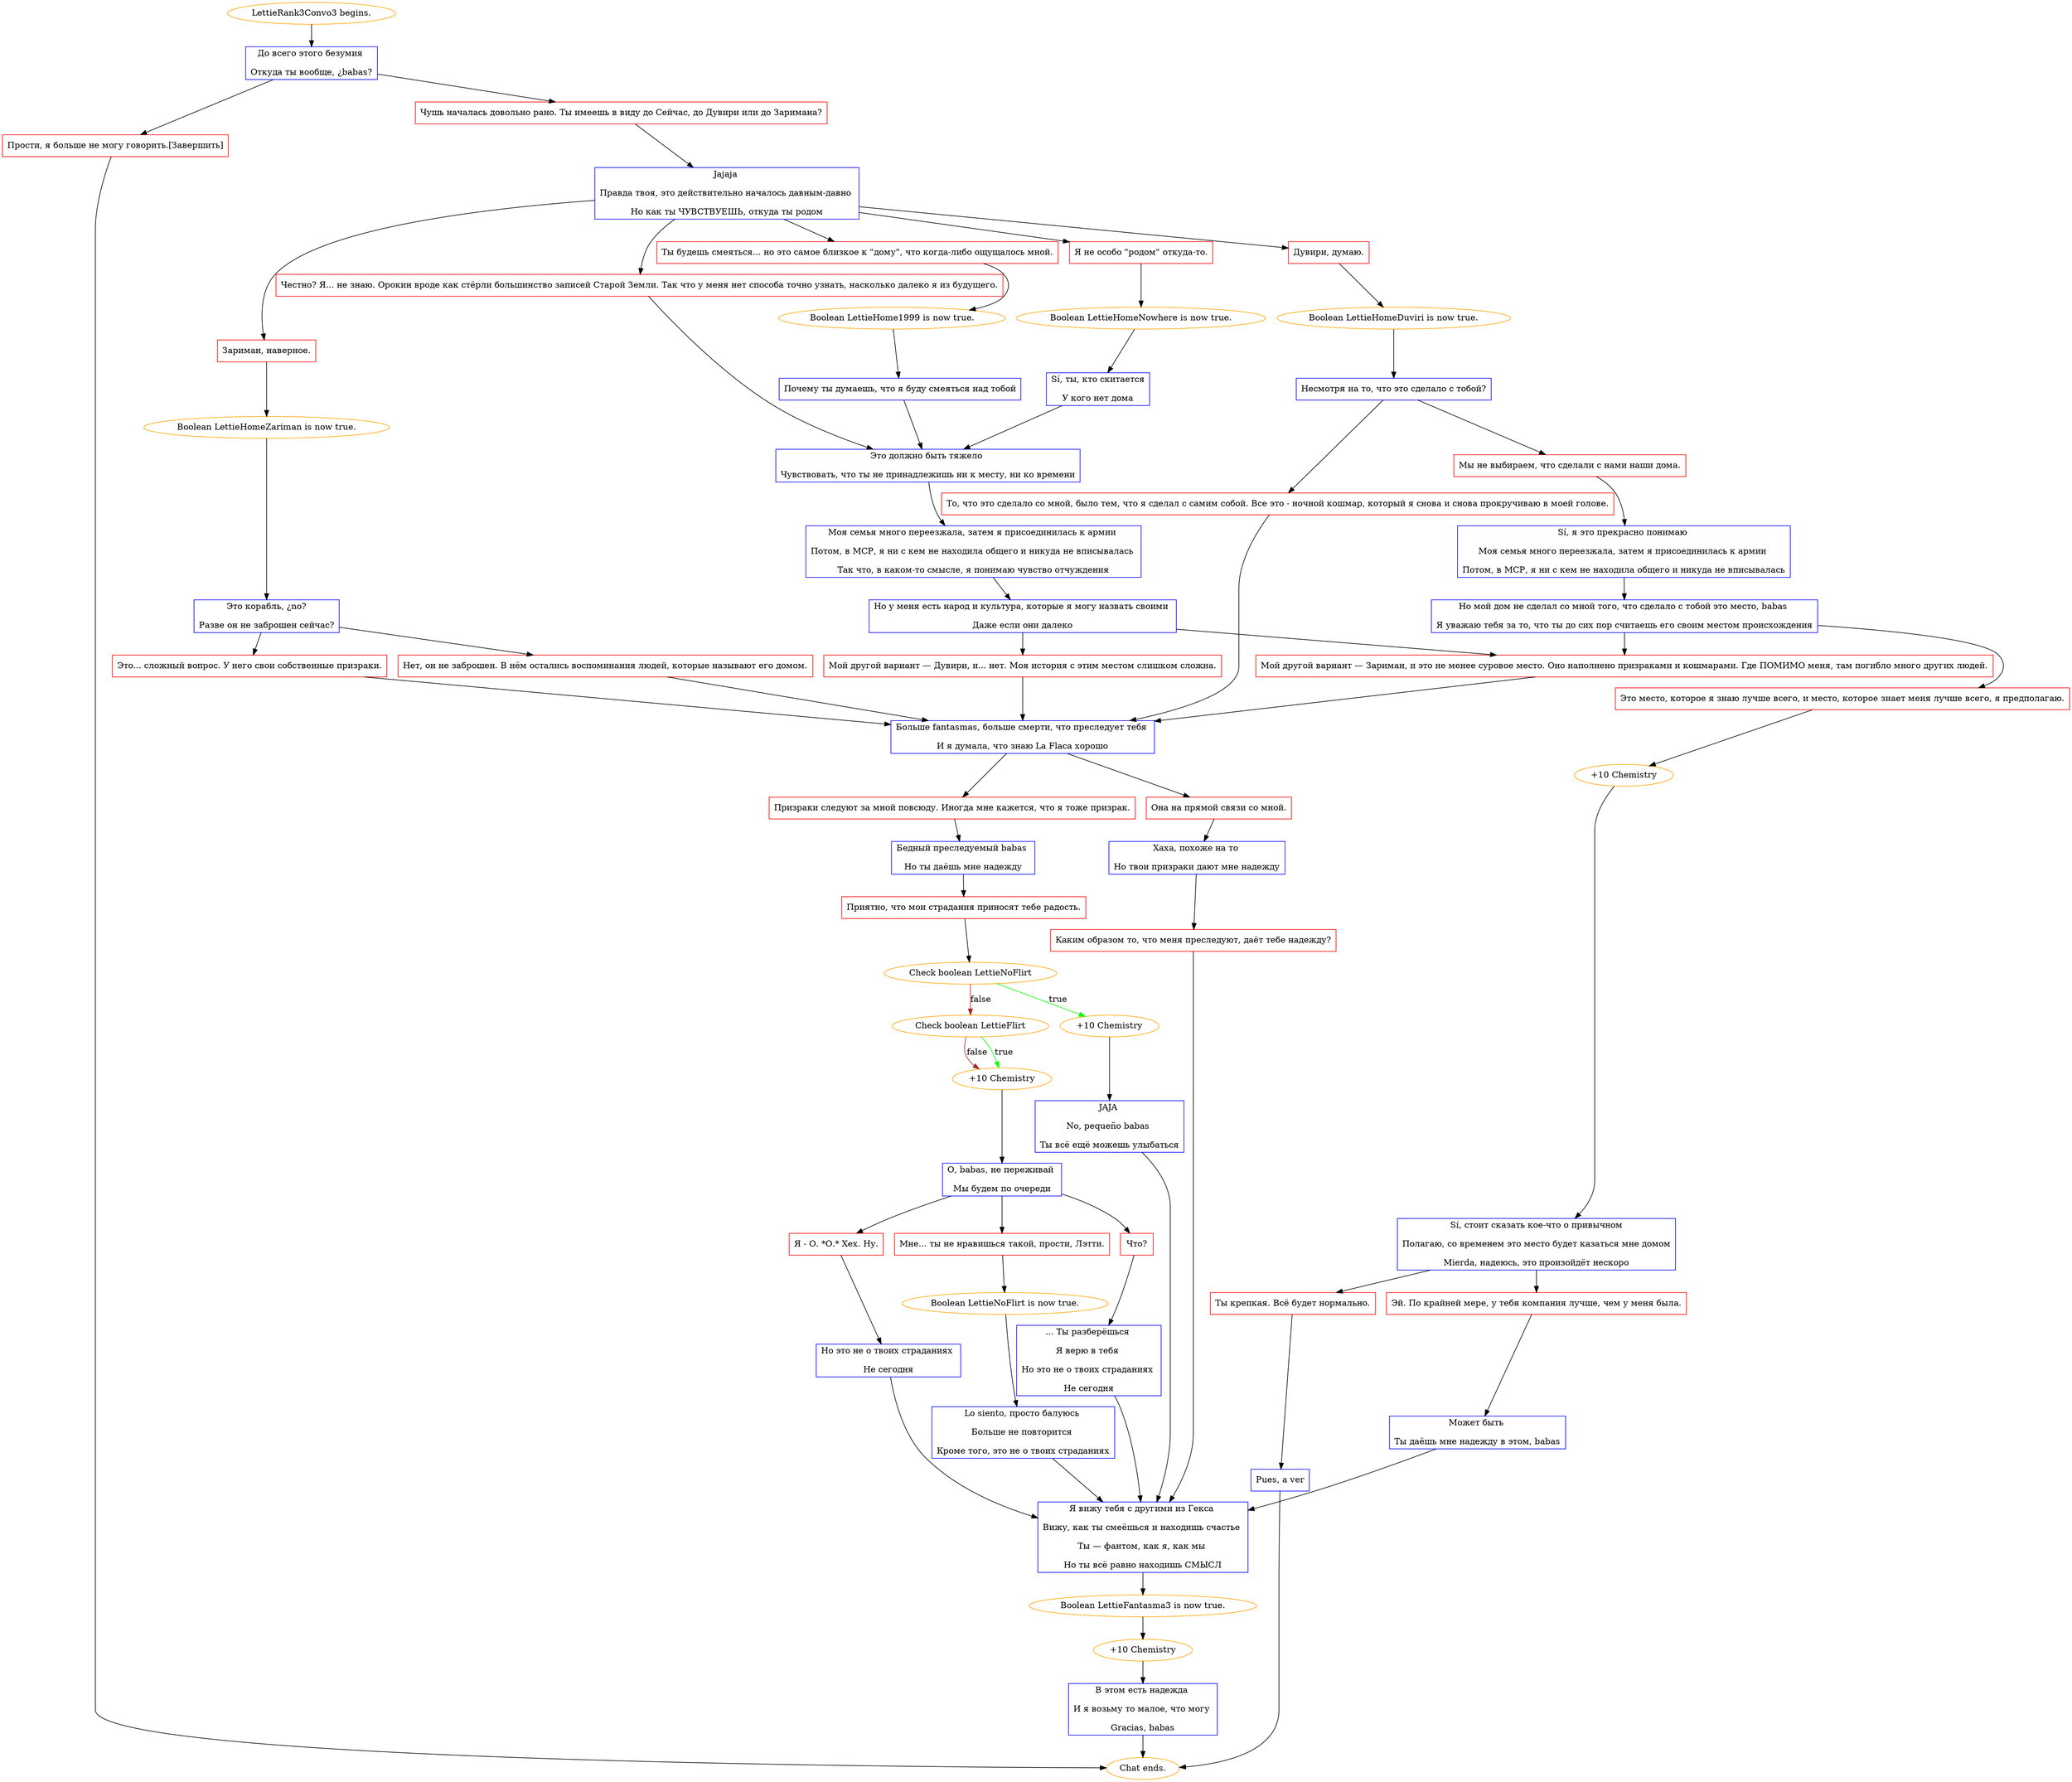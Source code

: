 digraph {
	"LettieRank3Convo3 begins." [color=orange];
		"LettieRank3Convo3 begins." -> j410807532;
	j410807532 [label="До всего этого безумия 
Откуда ты вообще, ¿babas?",shape=box,color=blue];
		j410807532 -> j1515771069;
		j410807532 -> j423660398;
	j1515771069 [label="Чушь началась довольно рано. Ты имеешь в виду до Сейчас, до Дувири или до Заримана?",shape=box,color=red];
		j1515771069 -> j1899646570;
	j423660398 [label="Прости, я больше не могу говорить.[Завершить]",shape=box,color=red];
		j423660398 -> "Chat ends.";
	j1899646570 [label="Jajaja 
Правда твоя, это действительно началось давным-давно 
Но как ты ЧУВСТВУЕШЬ, откуда ты родом",shape=box,color=blue];
		j1899646570 -> j2515771295;
		j1899646570 -> j3948748465;
		j1899646570 -> j60533020;
		j1899646570 -> j2176344686;
		j1899646570 -> j1207430306;
	"Chat ends." [color=orange];
	j2515771295 [label="Дувири, думаю.",shape=box,color=red];
		j2515771295 -> j605762797;
	j3948748465 [label="Зариман, наверное.",shape=box,color=red];
		j3948748465 -> j2163773333;
	j60533020 [label="Ты будешь смеяться... но это самое близкое к \"дому\", что когда-либо ощущалось мной.",shape=box,color=red];
		j60533020 -> j599375991;
	j2176344686 [label="Я не особо \"родом\" откуда-то.",shape=box,color=red];
		j2176344686 -> j2660829098;
	j1207430306 [label="Честно? Я... не знаю. Орокин вроде как стёрли большинство записей Старой Земли. Так что у меня нет способа точно узнать, насколько далеко я из будущего.",shape=box,color=red];
		j1207430306 -> j33380234;
	j605762797 [label="Boolean LettieHomeDuviri is now true.",color=orange];
		j605762797 -> j617566404;
	j2163773333 [label="Boolean LettieHomeZariman is now true.",color=orange];
		j2163773333 -> j2156277553;
	j599375991 [label="Boolean LettieHome1999 is now true.",color=orange];
		j599375991 -> j196274466;
	j2660829098 [label="Boolean LettieHomeNowhere is now true.",color=orange];
		j2660829098 -> j4176798624;
	j33380234 [label="Это должно быть тяжело 
Чувствовать, что ты не принадлежишь ни к месту, ни ко времени",shape=box,color=blue];
		j33380234 -> j3595154954;
	j617566404 [label="Несмотря на то, что это сделало с тобой?",shape=box,color=blue];
		j617566404 -> j133662733;
		j617566404 -> j4210359915;
	j2156277553 [label="Это корабль, ¿no?
Разве он не заброшен сейчас?",shape=box,color=blue];
		j2156277553 -> j1687699894;
		j2156277553 -> j152020084;
	j196274466 [label="Почему ты думаешь, что я буду смеяться над тобой",shape=box,color=blue];
		j196274466 -> j33380234;
	j4176798624 [label="Sí, ты, кто скитается
У кого нет дома",shape=box,color=blue];
		j4176798624 -> j33380234;
	j3595154954 [label="Моя семья много переезжала, затем я присоединилась к армии 
Потом, в МСР, я ни с кем не находила общего и никуда не вписывалась 
Так что, в каком-то смысле, я понимаю чувство отчуждения",shape=box,color=blue];
		j3595154954 -> j2771829518;
	j133662733 [label="Мы не выбираем, что сделали с нами наши дома.",shape=box,color=red];
		j133662733 -> j1087725606;
	j4210359915 [label="То, что это сделало со мной, было тем, что я сделал с самим собой. Все это - ночной кошмар, который я снова и снова прокручиваю в моей голове.",shape=box,color=red];
		j4210359915 -> j3458216219;
	j1687699894 [label="Это... сложный вопрос. У него свои собственные призраки.",shape=box,color=red];
		j1687699894 -> j3458216219;
	j152020084 [label="Нет, он не заброшен. В нём остались воспоминания людей, которые называют его домом.",shape=box,color=red];
		j152020084 -> j3458216219;
	j2771829518 [label="Но у меня есть народ и культура, которые я могу назвать своими 
Даже если они далеко",shape=box,color=blue];
		j2771829518 -> j1700068730;
		j2771829518 -> j1766795203;
	j1087725606 [label="Sí, я это прекрасно понимаю 
Моя семья много переезжала, затем я присоединилась к армии 
Потом, в МСР, я ни с кем не находила общего и никуда не вписывалась",shape=box,color=blue];
		j1087725606 -> j1198229859;
	j3458216219 [label="Больше fantasmas, больше смерти, что преследует тебя 
И я думала, что знаю La Flaca хорошо",shape=box,color=blue];
		j3458216219 -> j1291338448;
		j3458216219 -> j478191423;
	j1700068730 [label="Мой другой вариант — Дувири, и... нет. Моя история с этим местом слишком сложна.",shape=box,color=red];
		j1700068730 -> j3458216219;
	j1766795203 [label="Мой другой вариант — Зариман, и это не менее суровое место. Оно наполнено призраками и кошмарами. Где ПОМИМО меня, там погибло много других людей.",shape=box,color=red];
		j1766795203 -> j3458216219;
	j1198229859 [label="Но мой дом не сделал со мной того, что сделало с тобой это место, babas 
Я уважаю тебя за то, что ты до сих пор считаешь его своим местом происхождения",shape=box,color=blue];
		j1198229859 -> j3066440406;
		j1198229859 -> j1766795203;
	j1291338448 [label="Она на прямой связи со мной.",shape=box,color=red];
		j1291338448 -> j535114024;
	j478191423 [label="Призраки следуют за мной повсюду. Иногда мне кажется, что я тоже призрак.",shape=box,color=red];
		j478191423 -> j756498191;
	j3066440406 [label="Это место, которое я знаю лучше всего, и место, которое знает меня лучше всего, я предполагаю.",shape=box,color=red];
		j3066440406 -> j4025345896;
	j535114024 [label="Хаха, похоже на то 
Но твои призраки дают мне надежду",shape=box,color=blue];
		j535114024 -> j2063044173;
	j756498191 [label="Бедный преследуемый babas 
Но ты даёшь мне надежду",shape=box,color=blue];
		j756498191 -> j2305824739;
	j4025345896 [label="+10 Chemistry",color=orange];
		j4025345896 -> j588973760;
	j2063044173 [label="Каким образом то, что меня преследуют, даёт тебе надежду?",shape=box,color=red];
		j2063044173 -> j4136408696;
	j2305824739 [label="Приятно, что мои страдания приносят тебе радость.",shape=box,color=red];
		j2305824739 -> j1945290486;
	j588973760 [label="Sí, стоит сказать кое-что о привычном
Полагаю, со временем это место будет казаться мне домом
Mierda, надеюсь, это произойдёт нескоро",shape=box,color=blue];
		j588973760 -> j1459063886;
		j588973760 -> j3696195912;
	j4136408696 [label="Я вижу тебя с другими из Гекса 
Вижу, как ты смеёшься и находишь счастье 
Ты — фантом, как я, как мы 
Но ты всё равно находишь СМЫСЛ",shape=box,color=blue];
		j4136408696 -> j3690666562;
	j1945290486 [label="Check boolean LettieNoFlirt",color=orange];
		j1945290486 -> j1874523736 [label=true,color=green];
		j1945290486 -> j763709535 [label=false,color=brown];
	j1459063886 [label="Ты крепкая. Всё будет нормально.",shape=box,color=red];
		j1459063886 -> j1245671203;
	j3696195912 [label="Эй. По крайней мере, у тебя компания лучше, чем у меня была.",shape=box,color=red];
		j3696195912 -> j2983884216;
	j3690666562 [label="Boolean LettieFantasma3 is now true.",color=orange];
		j3690666562 -> j3025008684;
	j1874523736 [label="+10 Chemistry",color=orange];
		j1874523736 -> j1353291518;
	j763709535 [label="Check boolean LettieFlirt",color=orange];
		j763709535 -> j2717558929 [label=true,color=green];
		j763709535 -> j2717558929 [label=false,color=brown];
	j1245671203 [label="Pues, a ver",shape=box,color=blue];
		j1245671203 -> "Chat ends.";
	j2983884216 [label="Может быть 
Ты даёшь мне надежду в этом, babas",shape=box,color=blue];
		j2983884216 -> j4136408696;
	j3025008684 [label="+10 Chemistry",color=orange];
		j3025008684 -> j145952787;
	j1353291518 [label="JAJA 
No, pequeño babas 
Ты всё ещё можешь улыбаться",shape=box,color=blue];
		j1353291518 -> j4136408696;
	j2717558929 [label="+10 Chemistry",color=orange];
		j2717558929 -> j394666905;
	j145952787 [label="В этом есть надежда 
И я возьму то малое, что могу 
Gracias, babas",shape=box,color=blue];
		j145952787 -> "Chat ends.";
	j394666905 [label="О, babas, не переживай 
Мы будем по очереди",shape=box,color=blue];
		j394666905 -> j4166497248;
		j394666905 -> j3748024662;
		j394666905 -> j297921325;
	j4166497248 [label="Что?",shape=box,color=red];
		j4166497248 -> j525880698;
	j3748024662 [label="Я - О. *О.* Хех. Ну.",shape=box,color=red];
		j3748024662 -> j2524322964;
	j297921325 [label="Мне... ты не нравишься такой, прости, Лэтти.",shape=box,color=red];
		j297921325 -> j1816166148;
	j525880698 [label="... Ты разберёшься 
Я верю в тебя 
Но это не о твоих страданиях 
Не сегодня",shape=box,color=blue];
		j525880698 -> j4136408696;
	j2524322964 [label="Но это не о твоих страданиях 
Не сегодня",shape=box,color=blue];
		j2524322964 -> j4136408696;
	j1816166148 [label="Boolean LettieNoFlirt is now true.",color=orange];
		j1816166148 -> j9052750;
	j9052750 [label="Lo siento, просто балуюсь 
Больше не повторится 
Кроме того, это не о твоих страданиях",shape=box,color=blue];
		j9052750 -> j4136408696;
}